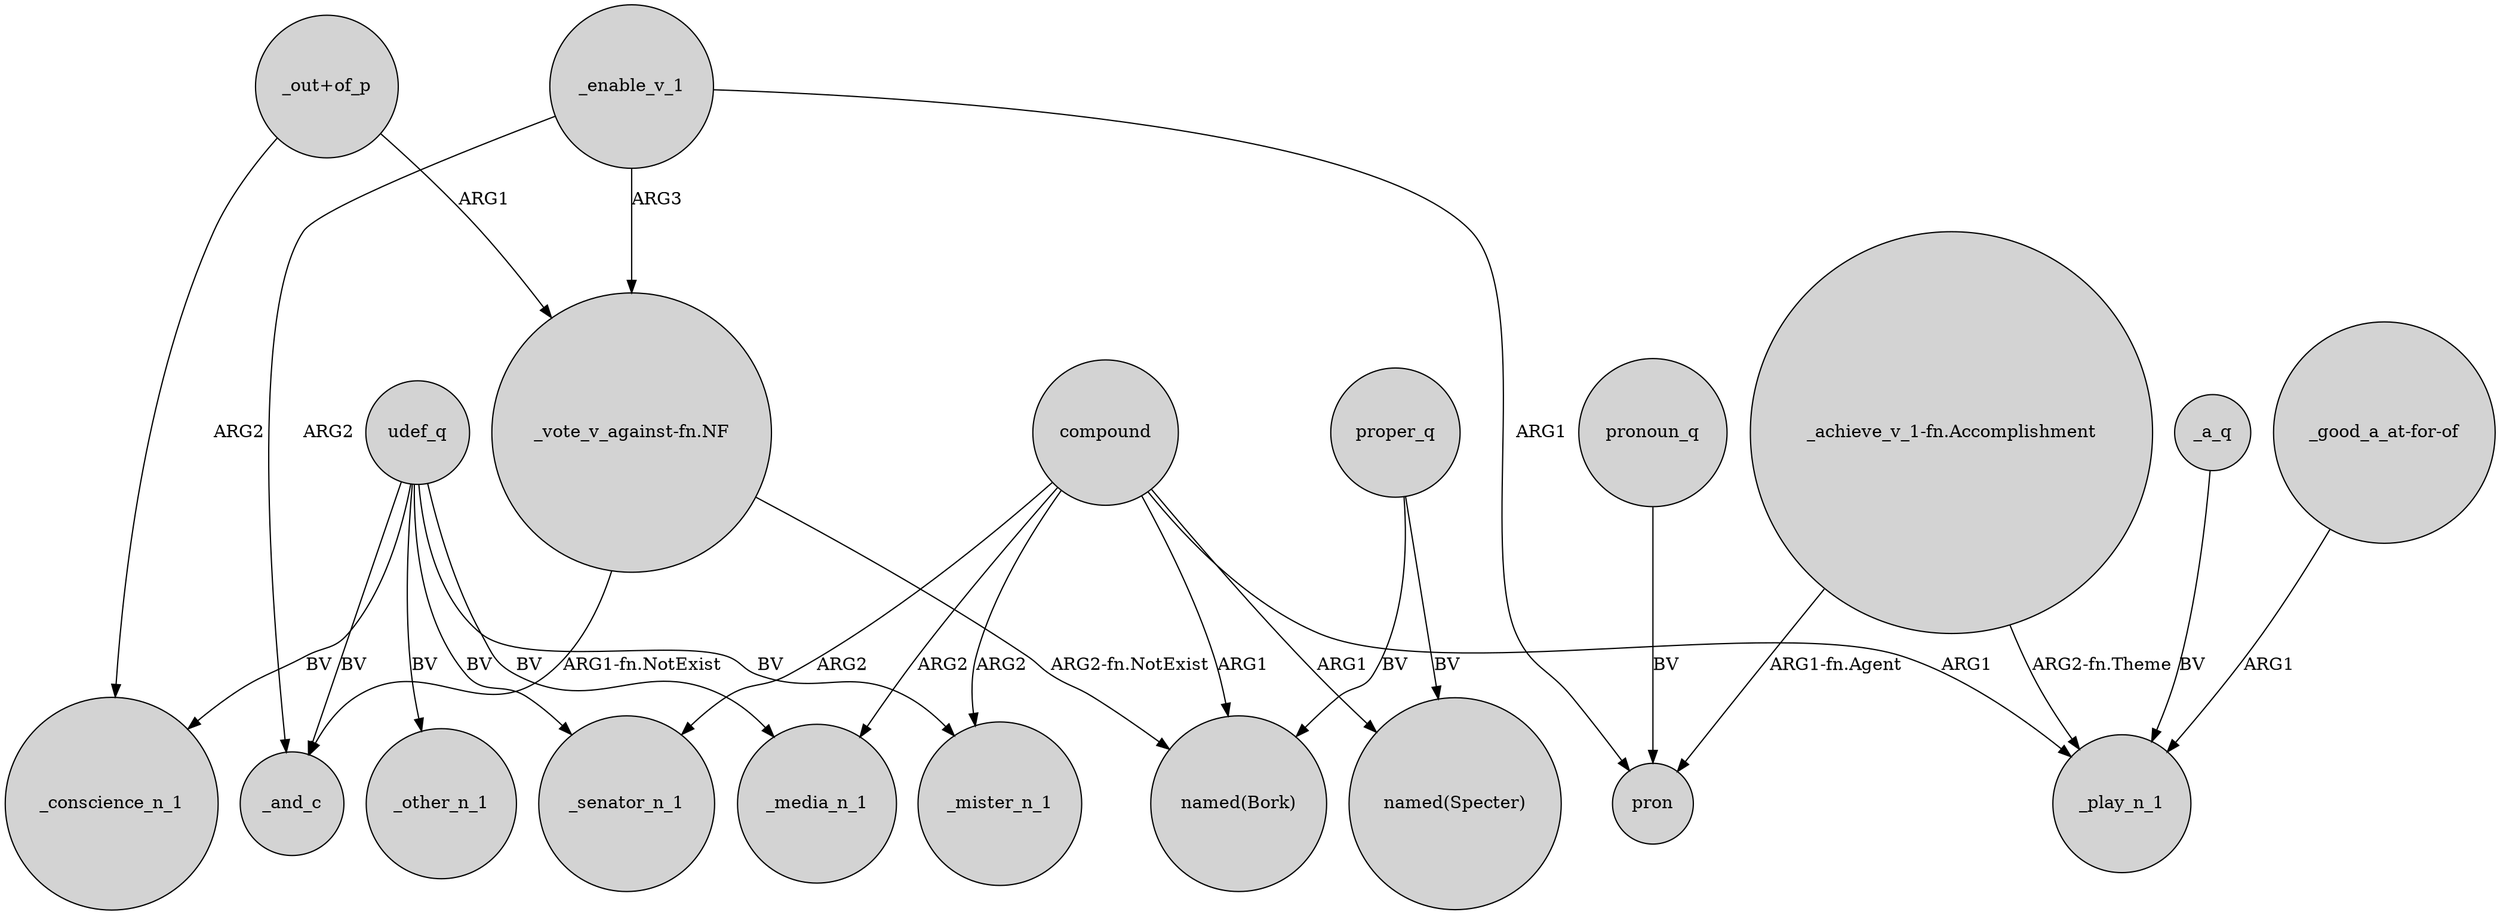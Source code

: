 digraph {
	node [shape=circle style=filled]
	"_out+of_p" -> "_vote_v_against-fn.NF" [label=ARG1]
	udef_q -> _senator_n_1 [label=BV]
	compound -> _mister_n_1 [label=ARG2]
	compound -> "named(Specter)" [label=ARG1]
	udef_q -> _mister_n_1 [label=BV]
	udef_q -> _media_n_1 [label=BV]
	_a_q -> _play_n_1 [label=BV]
	"_vote_v_against-fn.NF" -> "named(Bork)" [label="ARG2-fn.NotExist"]
	"_achieve_v_1-fn.Accomplishment" -> pron [label="ARG1-fn.Agent"]
	"_vote_v_against-fn.NF" -> _and_c [label="ARG1-fn.NotExist"]
	proper_q -> "named(Bork)" [label=BV]
	compound -> "named(Bork)" [label=ARG1]
	proper_q -> "named(Specter)" [label=BV]
	udef_q -> _other_n_1 [label=BV]
	compound -> _media_n_1 [label=ARG2]
	pronoun_q -> pron [label=BV]
	compound -> _play_n_1 [label=ARG1]
	udef_q -> _conscience_n_1 [label=BV]
	compound -> _senator_n_1 [label=ARG2]
	_enable_v_1 -> _and_c [label=ARG2]
	udef_q -> _and_c [label=BV]
	"_good_a_at-for-of" -> _play_n_1 [label=ARG1]
	"_out+of_p" -> _conscience_n_1 [label=ARG2]
	"_achieve_v_1-fn.Accomplishment" -> _play_n_1 [label="ARG2-fn.Theme"]
	_enable_v_1 -> "_vote_v_against-fn.NF" [label=ARG3]
	_enable_v_1 -> pron [label=ARG1]
}
